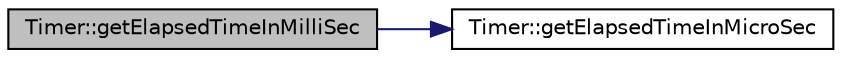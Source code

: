 digraph "Timer::getElapsedTimeInMilliSec"
{
  edge [fontname="Helvetica",fontsize="10",labelfontname="Helvetica",labelfontsize="10"];
  node [fontname="Helvetica",fontsize="10",shape=record];
  rankdir="LR";
  Node1 [label="Timer::getElapsedTimeInMilliSec",height=0.2,width=0.4,color="black", fillcolor="grey75", style="filled" fontcolor="black"];
  Node1 -> Node2 [color="midnightblue",fontsize="10",style="solid",fontname="Helvetica"];
  Node2 [label="Timer::getElapsedTimeInMicroSec",height=0.2,width=0.4,color="black", fillcolor="white", style="filled",URL="$class_timer.html#aeec8f4f81e1b09c6e00ca6744f01af31"];
}
